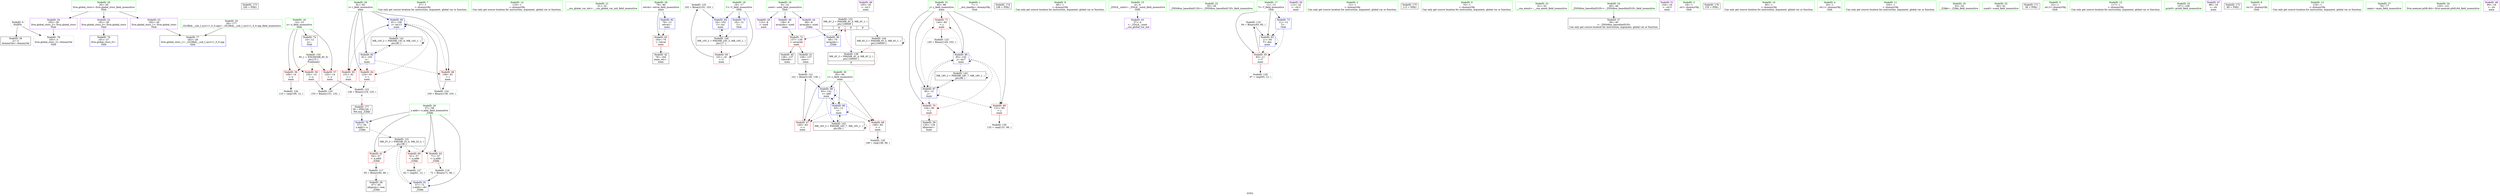 digraph "SVFG" {
	label="SVFG";

	Node0x55e02865aff0 [shape=record,color=grey,label="{NodeID: 0\nNullPtr}"];
	Node0x55e02865aff0 -> Node0x55e028672f90[style=solid];
	Node0x55e02865aff0 -> Node0x55e0286763b0[style=solid];
	Node0x55e02868c560 [shape=record,color=black,label="{NodeID: 173\n100 = PHI()\n}"];
	Node0x55e028676da0 [shape=record,color=blue,label="{NodeID: 90\n81\<--159\ni\<--inc13\nmain\n}"];
	Node0x55e028676da0 -> Node0x55e028675760[style=dashed];
	Node0x55e028676da0 -> Node0x55e028675830[style=dashed];
	Node0x55e028676da0 -> Node0x55e028675900[style=dashed];
	Node0x55e028676da0 -> Node0x55e028676da0[style=dashed];
	Node0x55e028676da0 -> Node0x55e028680fa0[style=dashed];
	Node0x55e0286713d0 [shape=record,color=green,label="{NodeID: 7\n27\<--1\n\<--dummyObj\nCan only get source location for instruction, argument, global var or function.}"];
	Node0x55e028671d40 [shape=record,color=green,label="{NodeID: 14\n119\<--1\n\<--dummyObj\nCan only get source location for instruction, argument, global var or function.}"];
	Node0x55e0286721b0 [shape=record,color=green,label="{NodeID: 21\n31\<--32\n__cxx_global_var_init\<--__cxx_global_var_init_field_insensitive\n}"];
	Node0x55e028672850 [shape=record,color=green,label="{NodeID: 28\n79\<--80\nretval\<--retval_field_insensitive\nmain\n}"];
	Node0x55e028672850 -> Node0x55e028675690[style=solid];
	Node0x55e028672850 -> Node0x55e028676720[style=solid];
	Node0x55e028678fe0 [shape=record,color=grey,label="{NodeID: 118\n72 = Binary(71, 66, )\n}"];
	Node0x55e028678fe0 -> Node0x55e028676650[style=solid];
	Node0x55e028672e90 [shape=record,color=green,label="{NodeID: 35\n28\<--177\n_GLOBAL__sub_I_xyz111_0_0.cpp\<--_GLOBAL__sub_I_xyz111_0_0.cpp_field_insensitive\n}"];
	Node0x55e028672e90 -> Node0x55e0286762b0[style=solid];
	Node0x55e028679a60 [shape=record,color=grey,label="{NodeID: 125\n102 = Binary(101, 103, )\n}"];
	Node0x55e028679a60 -> Node0x55e0286768c0[style=solid];
	Node0x55e0286734d0 [shape=record,color=black,label="{NodeID: 42\n78\<--164\nmain_ret\<--\nmain\n}"];
	Node0x55e02867e2a0 [shape=record,color=black,label="{NodeID: 132\nMR_4V_2 = PHI(MR_4V_3, MR_4V_1, )\npts\{100000 \}\n|{|<s1>8|<s2>8|<s3>8}}"];
	Node0x55e02867e2a0 -> Node0x55e028676580[style=dashed];
	Node0x55e02867e2a0:s1 -> Node0x55e028675de0[style=dashed,color=blue];
	Node0x55e02867e2a0:s2 -> Node0x55e0286800a0[style=dashed,color=blue];
	Node0x55e02867e2a0:s3 -> Node0x55e028681ea0[style=dashed,color=blue];
	Node0x55e028674aa0 [shape=record,color=purple,label="{NodeID: 49\n105\<--20\n\<--.str.1\nmain\n}"];
	Node0x55e0286750e0 [shape=record,color=red,label="{NodeID: 56\n109\<--14\n\<--x\nmain\n}"];
	Node0x55e0286750e0 -> Node0x55e028679be0[style=solid];
	Node0x55e028675690 [shape=record,color=red,label="{NodeID: 63\n164\<--79\n\<--retval\nmain\n}"];
	Node0x55e028675690 -> Node0x55e0286734d0[style=solid];
	Node0x55e028675c40 [shape=record,color=red,label="{NodeID: 70\n134\<--85\n\<--j\nmain\n}"];
	Node0x55e028675c40 -> Node0x55e028673260[style=solid];
	Node0x55e0286762b0 [shape=record,color=blue,label="{NodeID: 77\n182\<--28\nllvm.global_ctors_1\<--_GLOBAL__sub_I_xyz111_0_0.cpp\nGlob }"];
	Node0x55e0286768c0 [shape=record,color=blue,label="{NodeID: 84\n16\<--102\nC\<--inc\nmain\n}"];
	Node0x55e0286768c0 -> Node0x55e028680aa0[style=dashed];
	Node0x55e02866a7a0 [shape=record,color=green,label="{NodeID: 1\n7\<--1\n__dso_handle\<--dummyObj\nGlob }"];
	Node0x55e02868c660 [shape=record,color=black,label="{NodeID: 174\n106 = PHI()\n}"];
	Node0x55e028671460 [shape=record,color=green,label="{NodeID: 8\n66\<--1\n\<--dummyObj\nCan only get source location for instruction, argument, global var or function.}"];
	Node0x55e028671dd0 [shape=record,color=green,label="{NodeID: 15\n4\<--6\n_ZStL8__ioinit\<--_ZStL8__ioinit_field_insensitive\nGlob }"];
	Node0x55e028671dd0 -> Node0x55e0286735a0[style=solid];
	Node0x55e028672280 [shape=record,color=green,label="{NodeID: 22\n35\<--36\n_ZNSt8ios_base4InitC1Ev\<--_ZNSt8ios_base4InitC1Ev_field_insensitive\n}"];
	Node0x55e028672920 [shape=record,color=green,label="{NodeID: 29\n81\<--82\ni\<--i_field_insensitive\nmain\n}"];
	Node0x55e028672920 -> Node0x55e028675760[style=solid];
	Node0x55e028672920 -> Node0x55e028675830[style=solid];
	Node0x55e028672920 -> Node0x55e028675900[style=solid];
	Node0x55e028672920 -> Node0x55e028676990[style=solid];
	Node0x55e028672920 -> Node0x55e028676da0[style=solid];
	Node0x55e028679160 [shape=record,color=grey,label="{NodeID: 119\n94 = Binary(93, 95, )\n}"];
	Node0x55e028679160 -> Node0x55e0286767f0[style=solid];
	Node0x55e028672f90 [shape=record,color=black,label="{NodeID: 36\n2\<--3\ndummyVal\<--dummyVal\n}"];
	Node0x55e028679be0 [shape=record,color=grey,label="{NodeID: 126\n110 = cmp(109, 12, )\n}"];
	Node0x55e0286735a0 [shape=record,color=purple,label="{NodeID: 43\n37\<--4\n\<--_ZStL8__ioinit\n__cxx_global_var_init\n}"];
	Node0x55e028674b70 [shape=record,color=purple,label="{NodeID: 50\n112\<--22\n\<--.str.2\nmain\n}"];
	Node0x55e028680aa0 [shape=record,color=black,label="{NodeID: 140\nMR_10V_2 = PHI(MR_10V_3, MR_10V_1, )\npts\{17 \}\n}"];
	Node0x55e028680aa0 -> Node0x55e028675350[style=dashed];
	Node0x55e028680aa0 -> Node0x55e0286768c0[style=dashed];
	Node0x55e0286751b0 [shape=record,color=red,label="{NodeID: 57\n125\<--14\n\<--x\nmain\n}"];
	Node0x55e0286751b0 -> Node0x55e0286795e0[style=solid];
	Node0x55e028675760 [shape=record,color=red,label="{NodeID: 64\n124\<--81\n\<--i\nmain\n}"];
	Node0x55e028675760 -> Node0x55e0286795e0[style=solid];
	Node0x55e028675d10 [shape=record,color=red,label="{NodeID: 71\n144\<--85\n\<--j\nmain\n}"];
	Node0x55e028675d10 -> Node0x55e028679760[style=solid];
	Node0x55e0286763b0 [shape=record,color=blue, style = dotted,label="{NodeID: 78\n183\<--3\nllvm.global_ctors_2\<--dummyVal\nGlob }"];
	Node0x55e028676990 [shape=record,color=blue,label="{NodeID: 85\n81\<--103\ni\<--\nmain\n}"];
	Node0x55e028676990 -> Node0x55e028675760[style=dashed];
	Node0x55e028676990 -> Node0x55e028675830[style=dashed];
	Node0x55e028676990 -> Node0x55e028675900[style=dashed];
	Node0x55e028676990 -> Node0x55e028676da0[style=dashed];
	Node0x55e028676990 -> Node0x55e028680fa0[style=dashed];
	Node0x55e02865af10 [shape=record,color=green,label="{NodeID: 2\n12\<--1\n\<--dummyObj\nCan only get source location for instruction, argument, global var or function.}"];
	Node0x55e02868cf20 [shape=record,color=black,label="{NodeID: 175\n113 = PHI()\n}"];
	Node0x55e02866a8f0 [shape=record,color=green,label="{NodeID: 9\n70\<--1\n\<--dummyObj\nCan only get source location for instruction, argument, global var or function.}"];
	Node0x55e028671e60 [shape=record,color=green,label="{NodeID: 16\n8\<--10\nused\<--used_field_insensitive\nGlob }"];
	Node0x55e028671e60 -> Node0x55e028673670[style=solid];
	Node0x55e028671e60 -> Node0x55e028673740[style=solid];
	Node0x55e028671e60 -> Node0x55e028673810[style=solid];
	Node0x55e028672380 [shape=record,color=green,label="{NodeID: 23\n41\<--42\n__cxa_atexit\<--__cxa_atexit_field_insensitive\n}"];
	Node0x55e0286729f0 [shape=record,color=green,label="{NodeID: 30\n83\<--84\nc\<--c_field_insensitive\nmain\n}"];
	Node0x55e0286729f0 -> Node0x55e0286759d0[style=solid];
	Node0x55e0286729f0 -> Node0x55e028675aa0[style=solid];
	Node0x55e0286729f0 -> Node0x55e028676a60[style=solid];
	Node0x55e0286729f0 -> Node0x55e028676c00[style=solid];
	Node0x55e0286792e0 [shape=record,color=grey,label="{NodeID: 120\n153 = Binary(151, 152, )\n}"];
	Node0x55e028673090 [shape=record,color=black,label="{NodeID: 37\n39\<--40\n\<--_ZNSt8ios_base4InitD1Ev\nCan only get source location for instruction, argument, global var or function.}"];
	Node0x55e028679d60 [shape=record,color=grey,label="{NodeID: 127\n62 = cmp(61, 12, )\n}"];
	Node0x55e028673670 [shape=record,color=purple,label="{NodeID: 44\n68\<--8\narrayidx\<--used\n_Z2kki\n}"];
	Node0x55e028673670 -> Node0x55e028676580[style=solid];
	Node0x55e028674c40 [shape=record,color=purple,label="{NodeID: 51\n154\<--24\n\<--.str.3\nmain\n}"];
	Node0x55e028680fa0 [shape=record,color=black,label="{NodeID: 141\nMR_14V_2 = PHI(MR_14V_6, MR_14V_1, )\npts\{82 \}\n}"];
	Node0x55e028680fa0 -> Node0x55e028676990[style=dashed];
	Node0x55e028680fa0 -> Node0x55e028680fa0[style=dashed];
	Node0x55e028675280 [shape=record,color=red,label="{NodeID: 58\n152\<--14\n\<--x\nmain\n}"];
	Node0x55e028675280 -> Node0x55e0286792e0[style=solid];
	Node0x55e028675830 [shape=record,color=red,label="{NodeID: 65\n151\<--81\n\<--i\nmain\n}"];
	Node0x55e028675830 -> Node0x55e0286792e0[style=solid];
	Node0x55e028675de0 [shape=record,color=red,label="{NodeID: 72\n137\<--136\n\<--arrayidx\nmain\n}"];
	Node0x55e028675de0 -> Node0x55e028673330[style=solid];
	Node0x55e028675de0 -> Node0x55e028673400[style=solid];
	Node0x55e0286764b0 [shape=record,color=blue,label="{NodeID: 79\n57\<--56\nx.addr\<--x\n_Z2kki\n}"];
	Node0x55e0286764b0 -> Node0x55e02867dda0[style=dashed];
	Node0x55e028676a60 [shape=record,color=blue,label="{NodeID: 86\n83\<--12\nc\<--\nmain\n}"];
	Node0x55e028676a60 -> Node0x55e0286759d0[style=dashed];
	Node0x55e028676a60 -> Node0x55e028675aa0[style=dashed];
	Node0x55e028676a60 -> Node0x55e028676a60[style=dashed];
	Node0x55e028676a60 -> Node0x55e028676c00[style=dashed];
	Node0x55e028676a60 -> Node0x55e0286814a0[style=dashed];
	Node0x55e0286691f0 [shape=record,color=green,label="{NodeID: 3\n18\<--1\n.str\<--dummyObj\nGlob }"];
	Node0x55e02868d020 [shape=record,color=black,label="{NodeID: 176\n155 = PHI()\n}"];
	Node0x55e02866a9c0 [shape=record,color=green,label="{NodeID: 10\n95\<--1\n\<--dummyObj\nCan only get source location for instruction, argument, global var or function.}"];
	Node0x55e028671ef0 [shape=record,color=green,label="{NodeID: 17\n11\<--13\nT\<--T_field_insensitive\nGlob }"];
	Node0x55e028671ef0 -> Node0x55e028675010[style=solid];
	Node0x55e028671ef0 -> Node0x55e028675eb0[style=solid];
	Node0x55e028671ef0 -> Node0x55e0286767f0[style=solid];
	Node0x55e028672480 [shape=record,color=green,label="{NodeID: 24\n40\<--46\n_ZNSt8ios_base4InitD1Ev\<--_ZNSt8ios_base4InitD1Ev_field_insensitive\n}"];
	Node0x55e028672480 -> Node0x55e028673090[style=solid];
	Node0x55e028672ac0 [shape=record,color=green,label="{NodeID: 31\n85\<--86\nj\<--j_field_insensitive\nmain\n}"];
	Node0x55e028672ac0 -> Node0x55e028675b70[style=solid];
	Node0x55e028672ac0 -> Node0x55e028675c40[style=solid];
	Node0x55e028672ac0 -> Node0x55e028675d10[style=solid];
	Node0x55e028672ac0 -> Node0x55e028676b30[style=solid];
	Node0x55e028672ac0 -> Node0x55e028676cd0[style=solid];
	Node0x55e028679460 [shape=record,color=grey,label="{NodeID: 121\n141 = Binary(140, 139, )\n}"];
	Node0x55e028679460 -> Node0x55e028676c00[style=solid];
	Node0x55e028673190 [shape=record,color=black,label="{NodeID: 38\n67\<--65\nidxprom\<--rem\n_Z2kki\n}"];
	Node0x55e028679ee0 [shape=record,color=grey,label="{NodeID: 128\n97 = cmp(93, 12, )\n}"];
	Node0x55e028673740 [shape=record,color=purple,label="{NodeID: 45\n115\<--8\n\<--used\nmain\n}"];
	Node0x55e028674d10 [shape=record,color=purple,label="{NodeID: 52\n181\<--26\nllvm.global_ctors_0\<--llvm.global_ctors\nGlob }"];
	Node0x55e028674d10 -> Node0x55e0286761b0[style=solid];
	Node0x55e0286814a0 [shape=record,color=black,label="{NodeID: 142\nMR_16V_2 = PHI(MR_16V_7, MR_16V_1, )\npts\{84 \}\n}"];
	Node0x55e0286814a0 -> Node0x55e028676a60[style=dashed];
	Node0x55e0286814a0 -> Node0x55e0286814a0[style=dashed];
	Node0x55e028675350 [shape=record,color=red,label="{NodeID: 59\n101\<--16\n\<--C\nmain\n}"];
	Node0x55e028675350 -> Node0x55e028679a60[style=solid];
	Node0x55e028675900 [shape=record,color=red,label="{NodeID: 66\n158\<--81\n\<--i\nmain\n}"];
	Node0x55e028675900 -> Node0x55e0286798e0[style=solid];
	Node0x55e028675eb0 [shape=record,color=blue,label="{NodeID: 73\n11\<--12\nT\<--\nGlob }"];
	Node0x55e028675eb0 -> Node0x55e028675010[style=dashed];
	Node0x55e028675eb0 -> Node0x55e0286767f0[style=dashed];
	Node0x55e028676580 [shape=record,color=blue,label="{NodeID: 80\n68\<--70\narrayidx\<--\n_Z2kki\n}"];
	Node0x55e028676580 -> Node0x55e02867e2a0[style=dashed];
	Node0x55e028676b30 [shape=record,color=blue,label="{NodeID: 87\n85\<--12\nj\<--\nmain\n}"];
	Node0x55e028676b30 -> Node0x55e028675b70[style=dashed];
	Node0x55e028676b30 -> Node0x55e028675c40[style=dashed];
	Node0x55e028676b30 -> Node0x55e028675d10[style=dashed];
	Node0x55e028676b30 -> Node0x55e028676b30[style=dashed];
	Node0x55e028676b30 -> Node0x55e028676cd0[style=dashed];
	Node0x55e028676b30 -> Node0x55e0286819a0[style=dashed];
	Node0x55e02866a530 [shape=record,color=green,label="{NodeID: 4\n20\<--1\n.str.1\<--dummyObj\nGlob }"];
	Node0x55e02868d120 [shape=record,color=black,label="{NodeID: 177\n56 = PHI(126, )\n0th arg _Z2kki }"];
	Node0x55e02868d120 -> Node0x55e0286764b0[style=solid];
	Node0x55e02866aa90 [shape=record,color=green,label="{NodeID: 11\n103\<--1\n\<--dummyObj\nCan only get source location for instruction, argument, global var or function.}"];
	Node0x55e028671f80 [shape=record,color=green,label="{NodeID: 18\n14\<--15\nx\<--x_field_insensitive\nGlob }"];
	Node0x55e028671f80 -> Node0x55e0286750e0[style=solid];
	Node0x55e028671f80 -> Node0x55e0286751b0[style=solid];
	Node0x55e028671f80 -> Node0x55e028675280[style=solid];
	Node0x55e028671f80 -> Node0x55e028675fb0[style=solid];
	Node0x55e028672580 [shape=record,color=green,label="{NodeID: 25\n53\<--54\n_Z2kki\<--_Z2kki_field_insensitive\n}"];
	Node0x55e028672b90 [shape=record,color=green,label="{NodeID: 32\n90\<--91\nscanf\<--scanf_field_insensitive\n}"];
	Node0x55e0286795e0 [shape=record,color=grey,label="{NodeID: 122\n126 = Binary(124, 125, )\n|{<s0>8}}"];
	Node0x55e0286795e0:s0 -> Node0x55e02868d120[style=solid,color=red];
	Node0x55e028673260 [shape=record,color=black,label="{NodeID: 39\n135\<--134\nidxprom\<--\nmain\n}"];
	Node0x55e02867a060 [shape=record,color=grey,label="{NodeID: 129\n149 = cmp(148, 66, )\n}"];
	Node0x55e028673810 [shape=record,color=purple,label="{NodeID: 46\n136\<--8\narrayidx\<--used\nmain\n}"];
	Node0x55e028673810 -> Node0x55e028675de0[style=solid];
	Node0x55e028674e10 [shape=record,color=purple,label="{NodeID: 53\n182\<--26\nllvm.global_ctors_1\<--llvm.global_ctors\nGlob }"];
	Node0x55e028674e10 -> Node0x55e0286762b0[style=solid];
	Node0x55e0286819a0 [shape=record,color=black,label="{NodeID: 143\nMR_18V_2 = PHI(MR_18V_7, MR_18V_1, )\npts\{86 \}\n}"];
	Node0x55e0286819a0 -> Node0x55e028676b30[style=dashed];
	Node0x55e0286819a0 -> Node0x55e0286819a0[style=dashed];
	Node0x55e028675420 [shape=record,color=red,label="{NodeID: 60\n61\<--57\n\<--x.addr\n_Z2kki\n}"];
	Node0x55e028675420 -> Node0x55e028679d60[style=solid];
	Node0x55e0286842c0 [shape=record,color=yellow,style=double,label="{NodeID: 150\n8V_1 = ENCHI(MR_8V_0)\npts\{15 \}\nFun[main]}"];
	Node0x55e0286842c0 -> Node0x55e0286750e0[style=dashed];
	Node0x55e0286842c0 -> Node0x55e0286751b0[style=dashed];
	Node0x55e0286842c0 -> Node0x55e028675280[style=dashed];
	Node0x55e0286759d0 [shape=record,color=red,label="{NodeID: 67\n140\<--83\n\<--c\nmain\n}"];
	Node0x55e0286759d0 -> Node0x55e028679460[style=solid];
	Node0x55e028675fb0 [shape=record,color=blue,label="{NodeID: 74\n14\<--12\nx\<--\nGlob }"];
	Node0x55e028675fb0 -> Node0x55e0286842c0[style=dashed];
	Node0x55e028676650 [shape=record,color=blue,label="{NodeID: 81\n57\<--72\nx.addr\<--div\n_Z2kki\n}"];
	Node0x55e028676650 -> Node0x55e02867dda0[style=dashed];
	Node0x55e02868c360 [shape=record,color=black,label="{NodeID: 171\n38 = PHI()\n}"];
	Node0x55e028676c00 [shape=record,color=blue,label="{NodeID: 88\n83\<--141\nc\<--add\nmain\n}"];
	Node0x55e028676c00 -> Node0x55e0286759d0[style=dashed];
	Node0x55e028676c00 -> Node0x55e028675aa0[style=dashed];
	Node0x55e028676c00 -> Node0x55e028676a60[style=dashed];
	Node0x55e028676c00 -> Node0x55e028676c00[style=dashed];
	Node0x55e028676c00 -> Node0x55e0286814a0[style=dashed];
	Node0x55e02866a5c0 [shape=record,color=green,label="{NodeID: 5\n22\<--1\n.str.2\<--dummyObj\nGlob }"];
	Node0x55e02866ab60 [shape=record,color=green,label="{NodeID: 12\n117\<--1\n\<--dummyObj\nCan only get source location for instruction, argument, global var or function.}"];
	Node0x55e028672010 [shape=record,color=green,label="{NodeID: 19\n16\<--17\nC\<--C_field_insensitive\nGlob }"];
	Node0x55e028672010 -> Node0x55e028675350[style=solid];
	Node0x55e028672010 -> Node0x55e0286760b0[style=solid];
	Node0x55e028672010 -> Node0x55e0286768c0[style=solid];
	Node0x55e028672680 [shape=record,color=green,label="{NodeID: 26\n57\<--58\nx.addr\<--x.addr_field_insensitive\n_Z2kki\n}"];
	Node0x55e028672680 -> Node0x55e028675420[style=solid];
	Node0x55e028672680 -> Node0x55e0286754f0[style=solid];
	Node0x55e028672680 -> Node0x55e0286755c0[style=solid];
	Node0x55e028672680 -> Node0x55e0286764b0[style=solid];
	Node0x55e028672680 -> Node0x55e028676650[style=solid];
	Node0x55e028672c90 [shape=record,color=green,label="{NodeID: 33\n107\<--108\nprintf\<--printf_field_insensitive\n}"];
	Node0x55e028679760 [shape=record,color=grey,label="{NodeID: 123\n145 = Binary(144, 103, )\n}"];
	Node0x55e028679760 -> Node0x55e028676cd0[style=solid];
	Node0x55e028673330 [shape=record,color=black,label="{NodeID: 40\n138\<--137\ntobool6\<--\nmain\n}"];
	Node0x55e02867a1e0 [shape=record,color=grey,label="{NodeID: 130\n132 = cmp(131, 66, )\n}"];
	Node0x55e0286738e0 [shape=record,color=purple,label="{NodeID: 47\n88\<--18\n\<--.str\nmain\n}"];
	Node0x55e028674f10 [shape=record,color=purple,label="{NodeID: 54\n183\<--26\nllvm.global_ctors_2\<--llvm.global_ctors\nGlob }"];
	Node0x55e028674f10 -> Node0x55e0286763b0[style=solid];
	Node0x55e028681ea0 [shape=record,color=black,label="{NodeID: 144\nMR_4V_2 = PHI(MR_4V_5, MR_4V_1, )\npts\{100000 \}\n}"];
	Node0x55e028681ea0 -> Node0x55e0286800a0[style=dashed];
	Node0x55e028681ea0 -> Node0x55e028681ea0[style=dashed];
	Node0x55e0286754f0 [shape=record,color=red,label="{NodeID: 61\n64\<--57\n\<--x.addr\n_Z2kki\n}"];
	Node0x55e0286754f0 -> Node0x55e028678e60[style=solid];
	Node0x55e028675aa0 [shape=record,color=red,label="{NodeID: 68\n148\<--83\n\<--c\nmain\n}"];
	Node0x55e028675aa0 -> Node0x55e02867a060[style=solid];
	Node0x55e0286760b0 [shape=record,color=blue,label="{NodeID: 75\n16\<--12\nC\<--\nGlob }"];
	Node0x55e0286760b0 -> Node0x55e028680aa0[style=dashed];
	Node0x55e028676720 [shape=record,color=blue,label="{NodeID: 82\n79\<--12\nretval\<--\nmain\n}"];
	Node0x55e028676720 -> Node0x55e028675690[style=dashed];
	Node0x55e02868c460 [shape=record,color=black,label="{NodeID: 172\n89 = PHI()\n}"];
	Node0x55e028676cd0 [shape=record,color=blue,label="{NodeID: 89\n85\<--145\nj\<--inc7\nmain\n}"];
	Node0x55e028676cd0 -> Node0x55e028675b70[style=dashed];
	Node0x55e028676cd0 -> Node0x55e028675c40[style=dashed];
	Node0x55e028676cd0 -> Node0x55e028675d10[style=dashed];
	Node0x55e028676cd0 -> Node0x55e028676b30[style=dashed];
	Node0x55e028676cd0 -> Node0x55e028676cd0[style=dashed];
	Node0x55e028676cd0 -> Node0x55e0286819a0[style=dashed];
	Node0x55e028671340 [shape=record,color=green,label="{NodeID: 6\n24\<--1\n.str.3\<--dummyObj\nGlob }"];
	Node0x55e028671cb0 [shape=record,color=green,label="{NodeID: 13\n118\<--1\n\<--dummyObj\nCan only get source location for instruction, argument, global var or function.}"];
	Node0x55e0286720e0 [shape=record,color=green,label="{NodeID: 20\n26\<--30\nllvm.global_ctors\<--llvm.global_ctors_field_insensitive\nGlob }"];
	Node0x55e0286720e0 -> Node0x55e028674d10[style=solid];
	Node0x55e0286720e0 -> Node0x55e028674e10[style=solid];
	Node0x55e0286720e0 -> Node0x55e028674f10[style=solid];
	Node0x55e028672750 [shape=record,color=green,label="{NodeID: 27\n76\<--77\nmain\<--main_field_insensitive\n}"];
	Node0x55e028678e60 [shape=record,color=grey,label="{NodeID: 117\n65 = Binary(64, 66, )\n}"];
	Node0x55e028678e60 -> Node0x55e028673190[style=solid];
	Node0x55e028672d90 [shape=record,color=green,label="{NodeID: 34\n120\<--121\nllvm.memset.p0i8.i64\<--llvm.memset.p0i8.i64_field_insensitive\n}"];
	Node0x55e0286798e0 [shape=record,color=grey,label="{NodeID: 124\n159 = Binary(158, 103, )\n}"];
	Node0x55e0286798e0 -> Node0x55e028676da0[style=solid];
	Node0x55e028673400 [shape=record,color=black,label="{NodeID: 41\n139\<--137\nconv\<--\nmain\n}"];
	Node0x55e028673400 -> Node0x55e028679460[style=solid];
	Node0x55e02867dda0 [shape=record,color=black,label="{NodeID: 131\nMR_2V_3 = PHI(MR_2V_4, MR_2V_2, )\npts\{58 \}\n}"];
	Node0x55e02867dda0 -> Node0x55e028675420[style=dashed];
	Node0x55e02867dda0 -> Node0x55e0286754f0[style=dashed];
	Node0x55e02867dda0 -> Node0x55e0286755c0[style=dashed];
	Node0x55e02867dda0 -> Node0x55e028676650[style=dashed];
	Node0x55e0286749d0 [shape=record,color=purple,label="{NodeID: 48\n99\<--18\n\<--.str\nmain\n}"];
	Node0x55e0286800a0 [shape=record,color=black,label="{NodeID: 138\nMR_4V_3 = PHI(MR_4V_4, MR_4V_2, )\npts\{100000 \}\n|{<s0>8}}"];
	Node0x55e0286800a0:s0 -> Node0x55e02867e2a0[style=dashed,color=red];
	Node0x55e028675010 [shape=record,color=red,label="{NodeID: 55\n93\<--11\n\<--T\nmain\n}"];
	Node0x55e028675010 -> Node0x55e028679160[style=solid];
	Node0x55e028675010 -> Node0x55e028679ee0[style=solid];
	Node0x55e0286755c0 [shape=record,color=red,label="{NodeID: 62\n71\<--57\n\<--x.addr\n_Z2kki\n}"];
	Node0x55e0286755c0 -> Node0x55e028678fe0[style=solid];
	Node0x55e028675b70 [shape=record,color=red,label="{NodeID: 69\n131\<--85\n\<--j\nmain\n}"];
	Node0x55e028675b70 -> Node0x55e02867a1e0[style=solid];
	Node0x55e0286761b0 [shape=record,color=blue,label="{NodeID: 76\n181\<--27\nllvm.global_ctors_0\<--\nGlob }"];
	Node0x55e0286767f0 [shape=record,color=blue,label="{NodeID: 83\n11\<--94\nT\<--dec\nmain\n}"];
	Node0x55e0286767f0 -> Node0x55e028675010[style=dashed];
	Node0x55e0286767f0 -> Node0x55e0286767f0[style=dashed];
}
